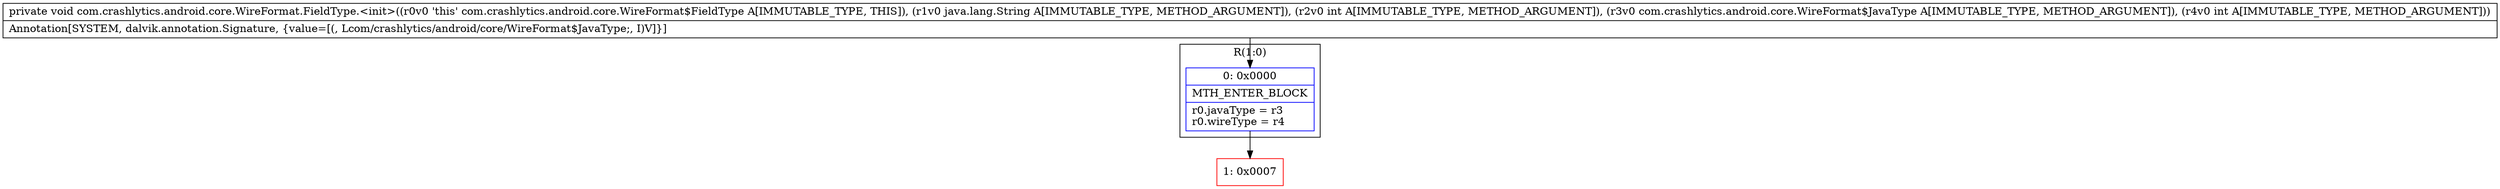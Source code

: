 digraph "CFG forcom.crashlytics.android.core.WireFormat.FieldType.\<init\>(Ljava\/lang\/String;ILcom\/crashlytics\/android\/core\/WireFormat$JavaType;I)V" {
subgraph cluster_Region_1682985846 {
label = "R(1:0)";
node [shape=record,color=blue];
Node_0 [shape=record,label="{0\:\ 0x0000|MTH_ENTER_BLOCK\l|r0.javaType = r3\lr0.wireType = r4\l}"];
}
Node_1 [shape=record,color=red,label="{1\:\ 0x0007}"];
MethodNode[shape=record,label="{private void com.crashlytics.android.core.WireFormat.FieldType.\<init\>((r0v0 'this' com.crashlytics.android.core.WireFormat$FieldType A[IMMUTABLE_TYPE, THIS]), (r1v0 java.lang.String A[IMMUTABLE_TYPE, METHOD_ARGUMENT]), (r2v0 int A[IMMUTABLE_TYPE, METHOD_ARGUMENT]), (r3v0 com.crashlytics.android.core.WireFormat$JavaType A[IMMUTABLE_TYPE, METHOD_ARGUMENT]), (r4v0 int A[IMMUTABLE_TYPE, METHOD_ARGUMENT]))  | Annotation[SYSTEM, dalvik.annotation.Signature, \{value=[(, Lcom\/crashlytics\/android\/core\/WireFormat$JavaType;, I)V]\}]\l}"];
MethodNode -> Node_0;
Node_0 -> Node_1;
}

